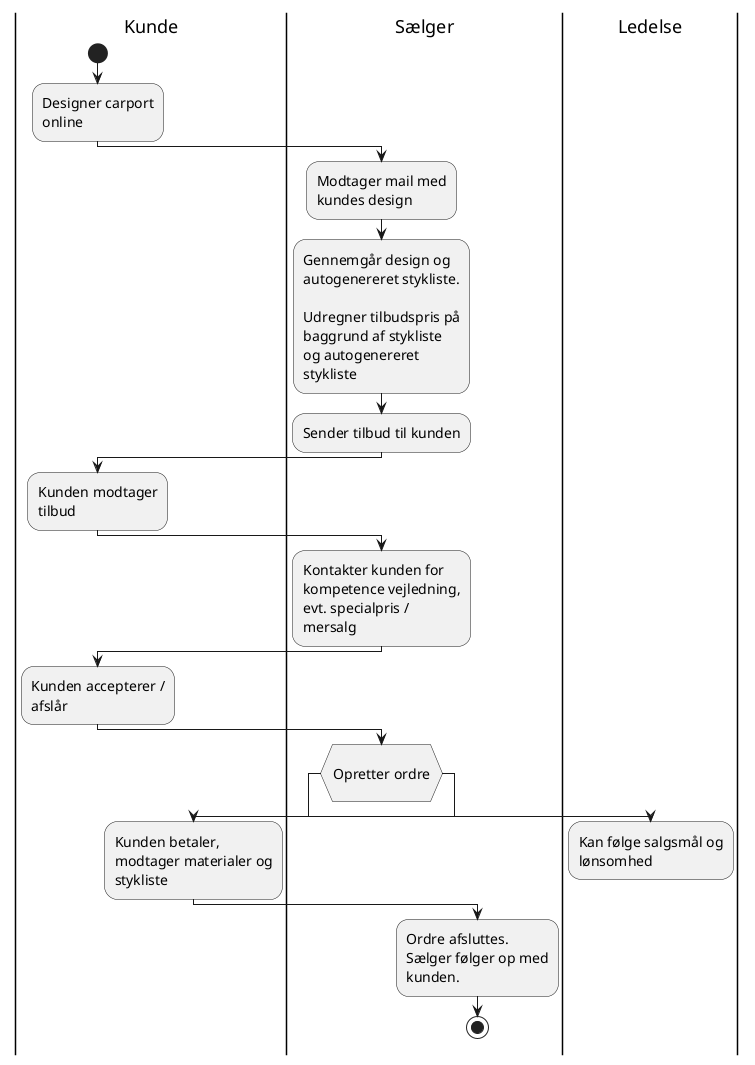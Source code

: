 
Aktivitets Diagram AS-IS
@startuml
skinparam activityFontSize 14
skinparam wrapWidth 160
|Kunde|
start
:Designer carport
online;
|Sælger|
:Modtager mail med kundes design;
:Gennemgår design og autogenereret stykliste.

Udregner tilbudspris på baggrund af stykliste
og autogenereret stykliste;
:Sender tilbud til kunden;
|Kunde|
:Kunden modtager tilbud;
|Sælger|
:Kontakter kunden for kompetence vejledning,
evt. specialpris / mersalg;
|Kunde|
:Kunden accepterer / afslår;
|Sælger|

if (
<size:14>Opretter ordre
)
|Ledelse|
:Kan følge salgsmål og lønsomhed;
detach
else
|Kunde|
:Kunden betaler, modtager materialer og stykliste;
|Sælger|
:Ordre afsluttes.
Sælger følger op med kunden.;
stop


@enduml

Aktivitets Diagram TO-BE
@startuml
skinparam wrapWidth 110
skinparam activityFontSize 14
|Kunde|
start
:Designer carport online;
:Modtager autogenereret tilbud;
|Sælger|
:Ser orettet tilbud og stykliste;
:Gennemgår design og autogenereret stykliste;
:Kontakter kunden;
|Kunde|

if (
<size:14>Salgssamtale
<size:14>med sælger
)
|Sælger|
:Redigerer i tilbud
evt. specialpris / mersalg;
detach
else
|Kunde|
:Kunden accepterer / afslår;
|Sælger|
if (
<size:14>Opretter ordre
)
|Ledelse|
:Kan følge salgsmål og lønsomhed;
detach
else
|Kunde|
:Kunden betaler, modtager materialer og stykliste;
|Sælger|
:Ordre afsluttes.
Sælger følger op med kunden.;
stop


@enduml


